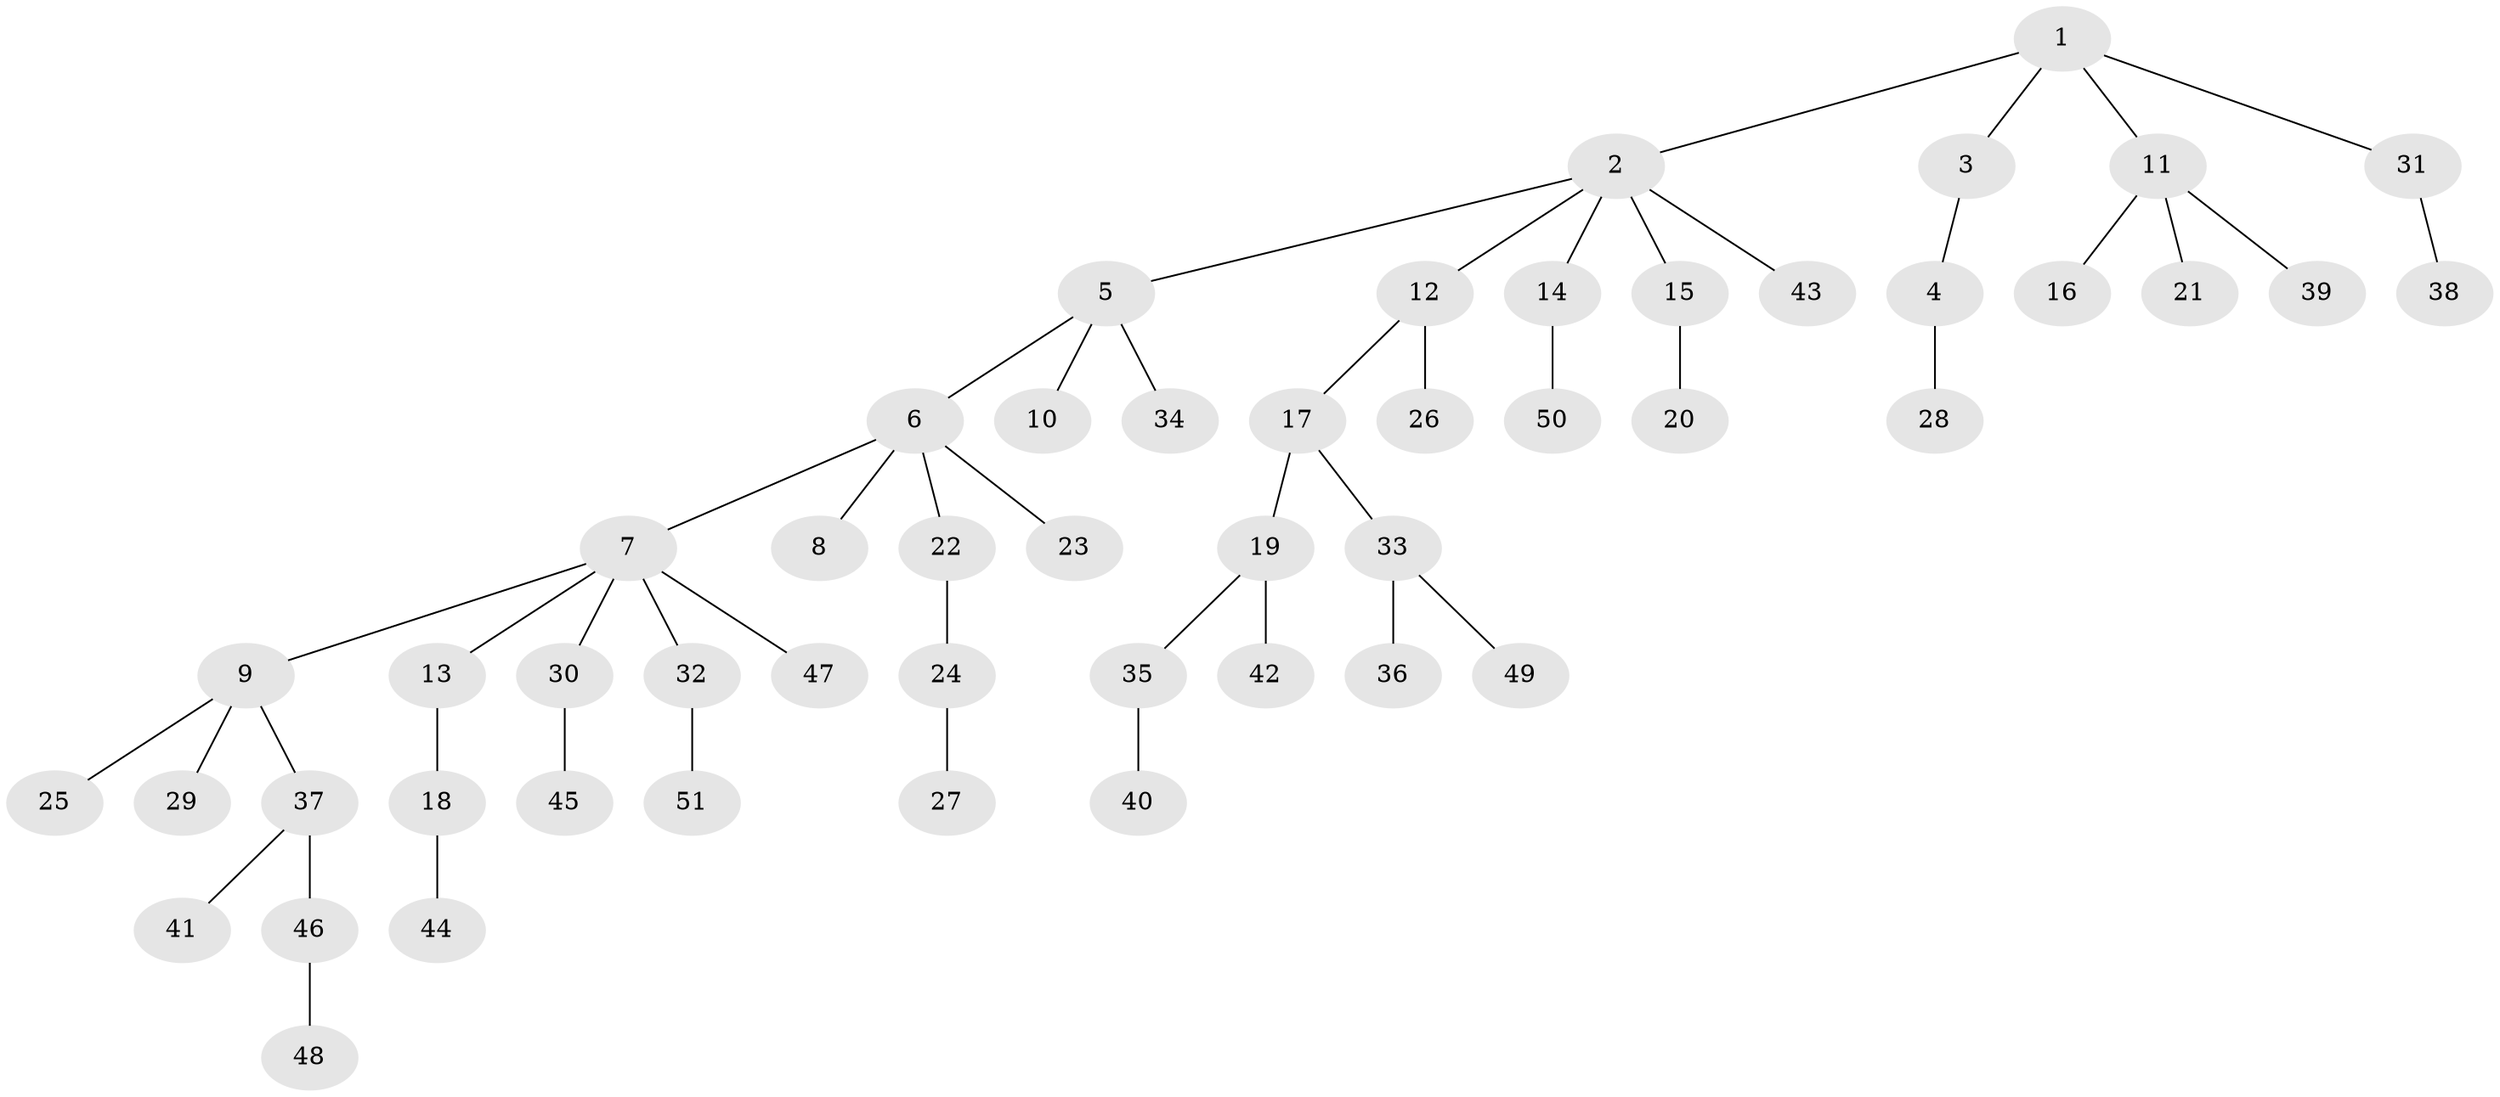 // Generated by graph-tools (version 1.1) at 2025/36/03/09/25 02:36:59]
// undirected, 51 vertices, 50 edges
graph export_dot {
graph [start="1"]
  node [color=gray90,style=filled];
  1;
  2;
  3;
  4;
  5;
  6;
  7;
  8;
  9;
  10;
  11;
  12;
  13;
  14;
  15;
  16;
  17;
  18;
  19;
  20;
  21;
  22;
  23;
  24;
  25;
  26;
  27;
  28;
  29;
  30;
  31;
  32;
  33;
  34;
  35;
  36;
  37;
  38;
  39;
  40;
  41;
  42;
  43;
  44;
  45;
  46;
  47;
  48;
  49;
  50;
  51;
  1 -- 2;
  1 -- 3;
  1 -- 11;
  1 -- 31;
  2 -- 5;
  2 -- 12;
  2 -- 14;
  2 -- 15;
  2 -- 43;
  3 -- 4;
  4 -- 28;
  5 -- 6;
  5 -- 10;
  5 -- 34;
  6 -- 7;
  6 -- 8;
  6 -- 22;
  6 -- 23;
  7 -- 9;
  7 -- 13;
  7 -- 30;
  7 -- 32;
  7 -- 47;
  9 -- 25;
  9 -- 29;
  9 -- 37;
  11 -- 16;
  11 -- 21;
  11 -- 39;
  12 -- 17;
  12 -- 26;
  13 -- 18;
  14 -- 50;
  15 -- 20;
  17 -- 19;
  17 -- 33;
  18 -- 44;
  19 -- 35;
  19 -- 42;
  22 -- 24;
  24 -- 27;
  30 -- 45;
  31 -- 38;
  32 -- 51;
  33 -- 36;
  33 -- 49;
  35 -- 40;
  37 -- 41;
  37 -- 46;
  46 -- 48;
}
